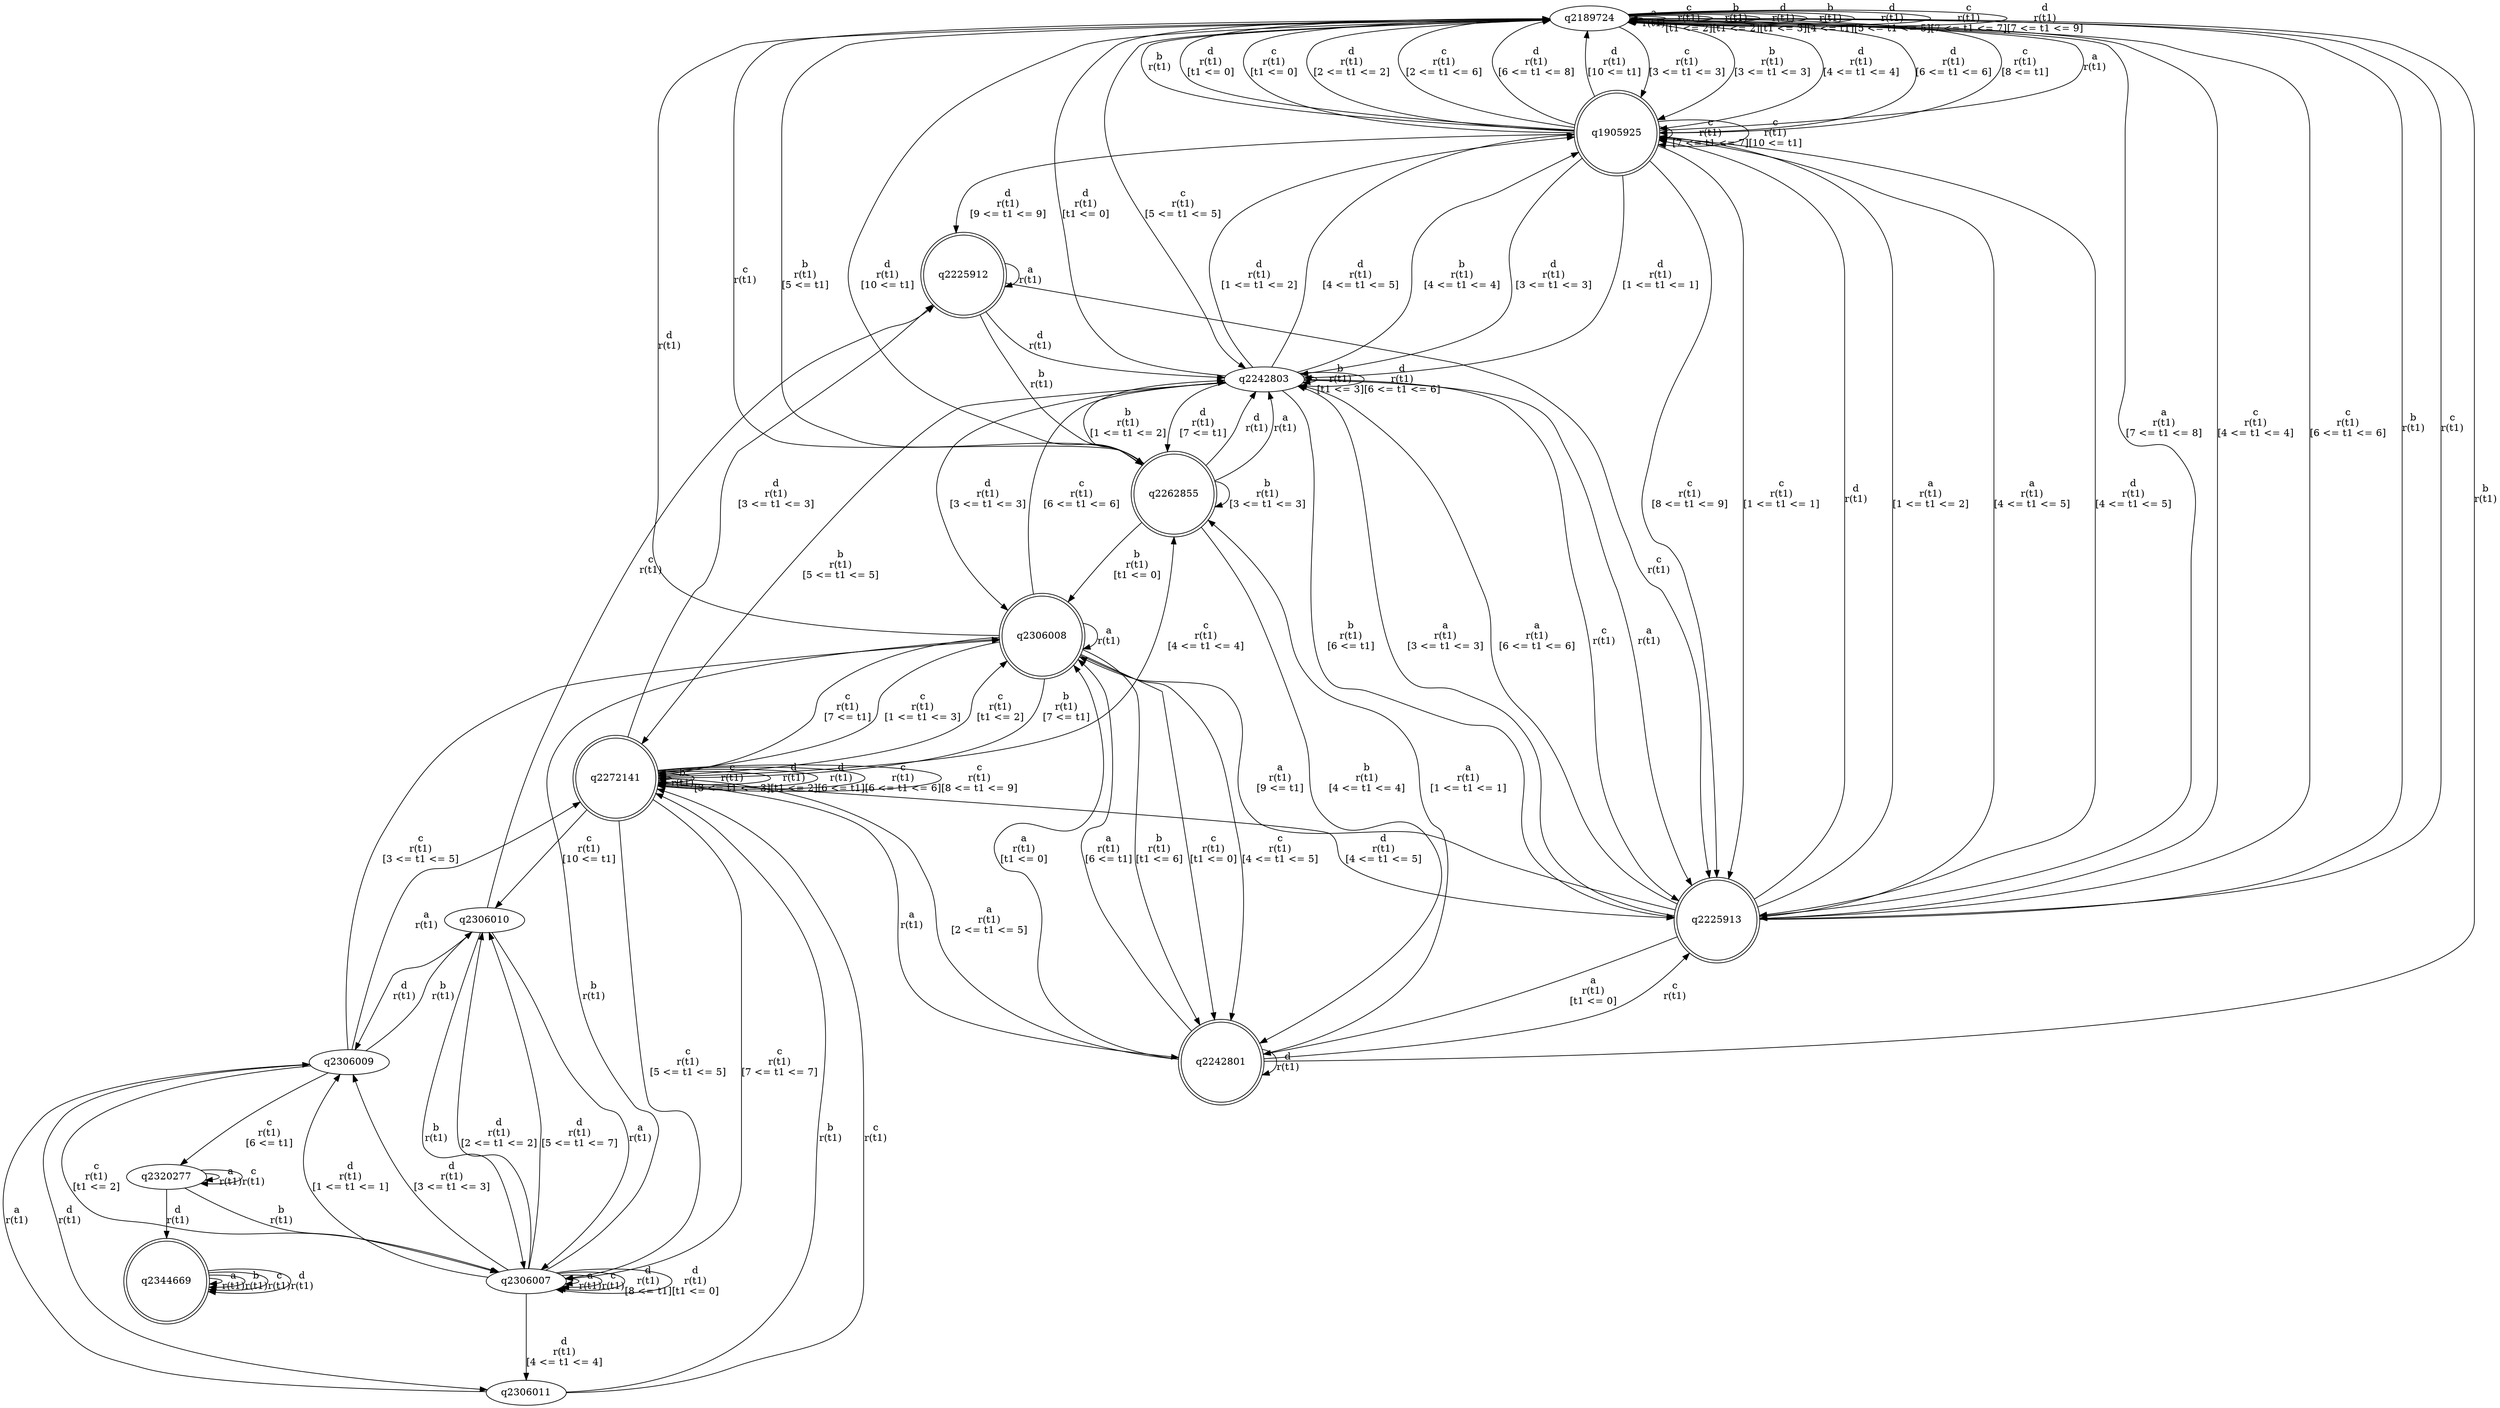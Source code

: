 digraph "tests_1/test15/solution101/solution_verwer" {
	q2189724[label=q2189724]
	q1905925[label=q1905925 shape=doublecircle]
	q2242803[label=q2242803]
	q2225913[label=q2225913 shape=doublecircle]
	q2242801[label=q2242801 shape=doublecircle]
	q2306008[label=q2306008 shape=doublecircle]
	q2272141[label=q2272141 shape=doublecircle]
	q2262855[label=q2262855 shape=doublecircle]
	q2225912[label=q2225912 shape=doublecircle]
	q2306007[label=q2306007]
	q2306010[label=q2306010]
	q2306009[label=q2306009]
	q2320277[label=q2320277]
	q2344669[label=q2344669 shape=doublecircle]
	q2306011[label=q2306011]
	q2189724 -> q2189724[label="a\nr(t1)\n"]
	q2189724 -> q2189724[label="c\nr(t1)\n[t1 <= 2]"]
	q2189724 -> q2189724[label="b\nr(t1)\n[t1 <= 2]"]
	q2189724 -> q1905925[label="c\nr(t1)\n[3 <= t1 <= 3]"]
	q1905925 -> q2189724[label="a\nr(t1)\n"]
	q1905925 -> q2189724[label="b\nr(t1)\n"]
	q1905925 -> q2189724[label="d\nr(t1)\n[t1 <= 0]"]
	q1905925 -> q2189724[label="c\nr(t1)\n[t1 <= 0]"]
	q1905925 -> q2242803[label="d\nr(t1)\n[1 <= t1 <= 1]"]
	q2242803 -> q2225913[label="c\nr(t1)\n"]
	q2225913 -> q2189724[label="b\nr(t1)\n"]
	q2225913 -> q2189724[label="c\nr(t1)\n"]
	q2225913 -> q1905925[label="d\nr(t1)\n"]
	q2225913 -> q2242801[label="a\nr(t1)\n[t1 <= 0]"]
	q2242801 -> q2225913[label="c\nr(t1)\n"]
	q2242801 -> q2189724[label="b\nr(t1)\n"]
	q2242801 -> q2242801[label="d\nr(t1)\n"]
	q2242801 -> q2306008[label="a\nr(t1)\n[t1 <= 0]"]
	q2306008 -> q2189724[label="d\nr(t1)\n"]
	q2306008 -> q2306008[label="a\nr(t1)\n"]
	q2306008 -> q2242801[label="c\nr(t1)\n[t1 <= 0]"]
	q2306008 -> q2242801[label="b\nr(t1)\n[t1 <= 6]"]
	q2306008 -> q2272141[label="b\nr(t1)\n[7 <= t1]"]
	q2272141 -> q2242801[label="a\nr(t1)\n"]
	q2272141 -> q2272141[label="b\nr(t1)\n"]
	q2272141 -> q2306008[label="c\nr(t1)\n[t1 <= 2]"]
	q2272141 -> q2272141[label="c\nr(t1)\n[3 <= t1 <= 3]"]
	q2272141 -> q2272141[label="d\nr(t1)\n[t1 <= 2]"]
	q2272141 -> q2262855[label="c\nr(t1)\n[4 <= t1 <= 4]"]
	q2262855 -> q2189724[label="c\nr(t1)\n"]
	q2262855 -> q2242803[label="d\nr(t1)\n"]
	q2262855 -> q2242803[label="a\nr(t1)\n"]
	q2262855 -> q2306008[label="b\nr(t1)\n[t1 <= 0]"]
	q2262855 -> q2242803[label="b\nr(t1)\n[1 <= t1 <= 2]"]
	q2262855 -> q2262855[label="b\nr(t1)\n[3 <= t1 <= 3]"]
	q2262855 -> q2242801[label="b\nr(t1)\n[4 <= t1 <= 4]"]
	q2262855 -> q2189724[label="b\nr(t1)\n[5 <= t1]"]
	q2272141 -> q2225912[label="d\nr(t1)\n[3 <= t1 <= 3]"]
	q2225912 -> q2242803[label="d\nr(t1)\n"]
	q2225912 -> q2225913[label="c\nr(t1)\n"]
	q2225912 -> q2225912[label="a\nr(t1)\n"]
	q2225912 -> q2262855[label="b\nr(t1)\n"]
	q2272141 -> q2306007[label="c\nr(t1)\n[5 <= t1 <= 5]"]
	q2306007 -> q2306008[label="b\nr(t1)\n"]
	q2306007 -> q2306007[label="a\nr(t1)\n"]
	q2306007 -> q2306007[label="c\nr(t1)\n"]
	q2306007 -> q2306010[label="d\nr(t1)\n[5 <= t1 <= 7]"]
	q2306010 -> q2306007[label="a\nr(t1)\n"]
	q2306010 -> q2306007[label="b\nr(t1)\n"]
	q2306010 -> q2306009[label="d\nr(t1)\n"]
	q2306009 -> q2306010[label="b\nr(t1)\n"]
	q2306009 -> q2272141[label="a\nr(t1)\n"]
	q2306009 -> q2306007[label="c\nr(t1)\n[t1 <= 2]"]
	q2306009 -> q2306008[label="c\nr(t1)\n[3 <= t1 <= 5]"]
	q2306009 -> q2320277[label="c\nr(t1)\n[6 <= t1]"]
	q2320277 -> q2320277[label="a\nr(t1)\n"]
	q2320277 -> q2306007[label="b\nr(t1)\n"]
	q2320277 -> q2320277[label="c\nr(t1)\n"]
	q2320277 -> q2344669[label="d\nr(t1)\n"]
	q2344669 -> q2344669[label="a\nr(t1)\n"]
	q2344669 -> q2344669[label="b\nr(t1)\n"]
	q2344669 -> q2344669[label="c\nr(t1)\n"]
	q2344669 -> q2344669[label="d\nr(t1)\n"]
	q2306009 -> q2306011[label="d\nr(t1)\n"]
	q2306011 -> q2272141[label="b\nr(t1)\n"]
	q2306011 -> q2272141[label="c\nr(t1)\n"]
	q2306011 -> q2306009[label="a\nr(t1)\n"]
	q2306010 -> q2225912[label="c\nr(t1)\n"]
	q2306007 -> q2306007[label="d\nr(t1)\n[8 <= t1]"]
	q2306007 -> q2306007[label="d\nr(t1)\n[t1 <= 0]"]
	q2306007 -> q2306009[label="d\nr(t1)\n[1 <= t1 <= 1]"]
	q2306007 -> q2306010[label="d\nr(t1)\n[2 <= t1 <= 2]"]
	q2306007 -> q2306009[label="d\nr(t1)\n[3 <= t1 <= 3]"]
	q2306007 -> q2306011[label="d\nr(t1)\n[4 <= t1 <= 4]"]
	q2272141 -> q2225913[label="d\nr(t1)\n[4 <= t1 <= 5]"]
	q2272141 -> q2272141[label="d\nr(t1)\n[6 <= t1]"]
	q2272141 -> q2272141[label="c\nr(t1)\n[6 <= t1 <= 6]"]
	q2272141 -> q2306007[label="c\nr(t1)\n[7 <= t1 <= 7]"]
	q2272141 -> q2272141[label="c\nr(t1)\n[8 <= t1 <= 9]"]
	q2272141 -> q2306010[label="c\nr(t1)\n[10 <= t1]"]
	q2306008 -> q2242801[label="c\nr(t1)\n[4 <= t1 <= 5]"]
	q2306008 -> q2242803[label="c\nr(t1)\n[6 <= t1 <= 6]"]
	q2306008 -> q2272141[label="c\nr(t1)\n[7 <= t1]"]
	q2306008 -> q2272141[label="c\nr(t1)\n[1 <= t1 <= 3]"]
	q2242801 -> q2306008[label="a\nr(t1)\n[6 <= t1]"]
	q2242801 -> q2262855[label="a\nr(t1)\n[1 <= t1 <= 1]"]
	q2242801 -> q2272141[label="a\nr(t1)\n[2 <= t1 <= 5]"]
	q2225913 -> q1905925[label="a\nr(t1)\n[1 <= t1 <= 2]"]
	q2225913 -> q2242803[label="a\nr(t1)\n[3 <= t1 <= 3]"]
	q2225913 -> q1905925[label="a\nr(t1)\n[4 <= t1 <= 5]"]
	q2225913 -> q2242803[label="a\nr(t1)\n[6 <= t1 <= 6]"]
	q2225913 -> q2189724[label="a\nr(t1)\n[7 <= t1 <= 8]"]
	q2225913 -> q2306008[label="a\nr(t1)\n[9 <= t1]"]
	q2242803 -> q2225913[label="a\nr(t1)\n"]
	q2242803 -> q2189724[label="d\nr(t1)\n[t1 <= 0]"]
	q2242803 -> q2242803[label="b\nr(t1)\n[t1 <= 3]"]
	q2242803 -> q1905925[label="d\nr(t1)\n[1 <= t1 <= 2]"]
	q2242803 -> q2225913[label="b\nr(t1)\n[6 <= t1]"]
	q2242803 -> q2306008[label="d\nr(t1)\n[3 <= t1 <= 3]"]
	q2242803 -> q1905925[label="d\nr(t1)\n[4 <= t1 <= 5]"]
	q2242803 -> q2242803[label="d\nr(t1)\n[6 <= t1 <= 6]"]
	q2242803 -> q2262855[label="d\nr(t1)\n[7 <= t1]"]
	q2242803 -> q1905925[label="b\nr(t1)\n[4 <= t1 <= 4]"]
	q2242803 -> q2272141[label="b\nr(t1)\n[5 <= t1 <= 5]"]
	q1905925 -> q2225913[label="c\nr(t1)\n[1 <= t1 <= 1]"]
	q1905925 -> q2189724[label="d\nr(t1)\n[2 <= t1 <= 2]"]
	q1905925 -> q2242803[label="d\nr(t1)\n[3 <= t1 <= 3]"]
	q1905925 -> q2225913[label="d\nr(t1)\n[4 <= t1 <= 5]"]
	q1905925 -> q2189724[label="c\nr(t1)\n[2 <= t1 <= 6]"]
	q1905925 -> q1905925[label="c\nr(t1)\n[7 <= t1 <= 7]"]
	q1905925 -> q2189724[label="d\nr(t1)\n[6 <= t1 <= 8]"]
	q1905925 -> q1905925[label="c\nr(t1)\n[10 <= t1]"]
	q1905925 -> q2225913[label="c\nr(t1)\n[8 <= t1 <= 9]"]
	q1905925 -> q2225912[label="d\nr(t1)\n[9 <= t1 <= 9]"]
	q1905925 -> q2189724[label="d\nr(t1)\n[10 <= t1]"]
	q2189724 -> q2189724[label="d\nr(t1)\n[t1 <= 3]"]
	q2189724 -> q1905925[label="b\nr(t1)\n[3 <= t1 <= 3]"]
	q2189724 -> q2225913[label="c\nr(t1)\n[4 <= t1 <= 4]"]
	q2189724 -> q1905925[label="d\nr(t1)\n[4 <= t1 <= 4]"]
	q2189724 -> q2242803[label="c\nr(t1)\n[5 <= t1 <= 5]"]
	q2189724 -> q2189724[label="b\nr(t1)\n[4 <= t1]"]
	q2189724 -> q2189724[label="d\nr(t1)\n[5 <= t1 <= 5]"]
	q2189724 -> q2225913[label="c\nr(t1)\n[6 <= t1 <= 6]"]
	q2189724 -> q1905925[label="d\nr(t1)\n[6 <= t1 <= 6]"]
	q2189724 -> q2189724[label="c\nr(t1)\n[7 <= t1 <= 7]"]
	q2189724 -> q2262855[label="d\nr(t1)\n[10 <= t1]"]
	q2189724 -> q2189724[label="d\nr(t1)\n[7 <= t1 <= 9]"]
	q2189724 -> q1905925[label="c\nr(t1)\n[8 <= t1]"]
}
